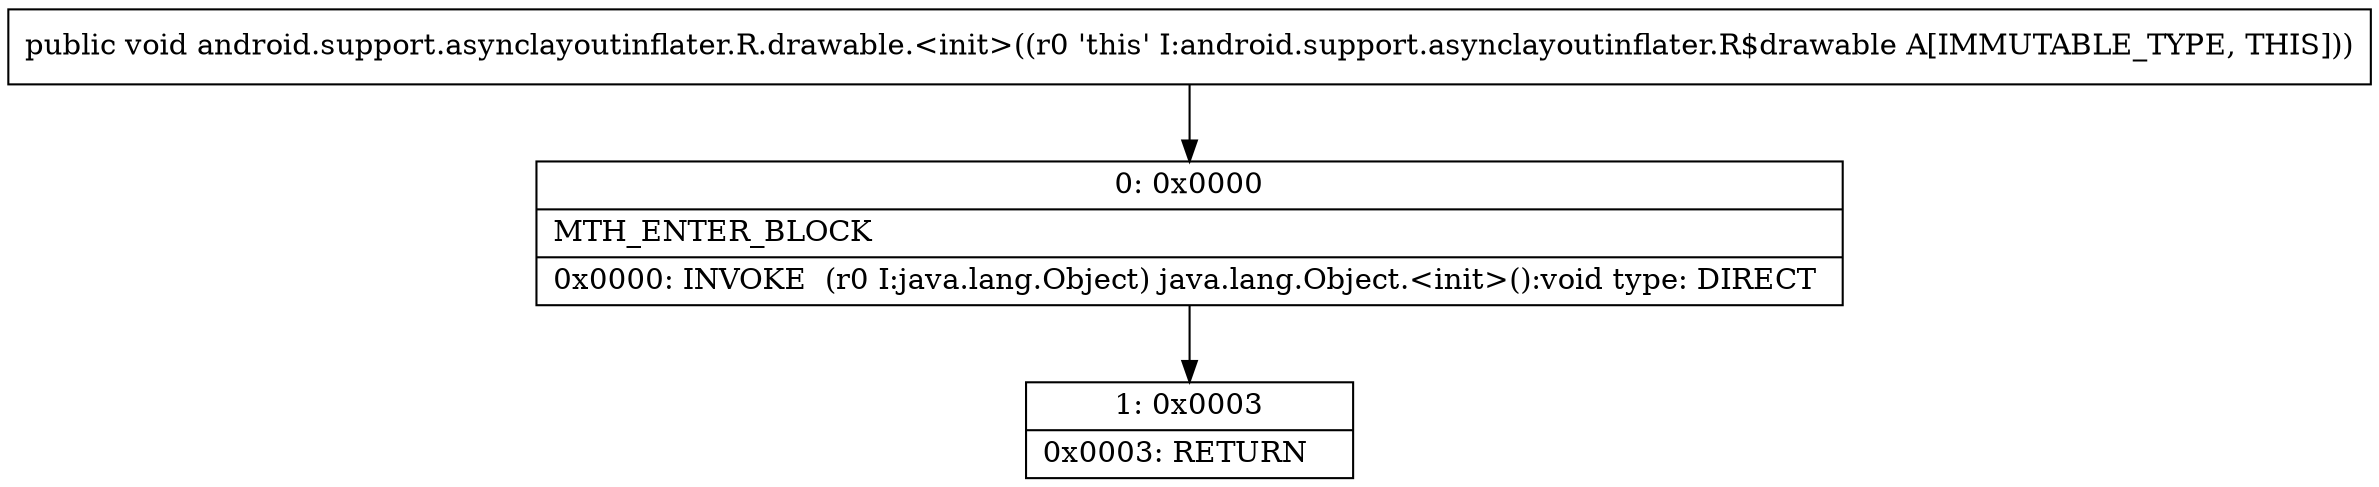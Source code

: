 digraph "CFG forandroid.support.asynclayoutinflater.R.drawable.\<init\>()V" {
Node_0 [shape=record,label="{0\:\ 0x0000|MTH_ENTER_BLOCK\l|0x0000: INVOKE  (r0 I:java.lang.Object) java.lang.Object.\<init\>():void type: DIRECT \l}"];
Node_1 [shape=record,label="{1\:\ 0x0003|0x0003: RETURN   \l}"];
MethodNode[shape=record,label="{public void android.support.asynclayoutinflater.R.drawable.\<init\>((r0 'this' I:android.support.asynclayoutinflater.R$drawable A[IMMUTABLE_TYPE, THIS])) }"];
MethodNode -> Node_0;
Node_0 -> Node_1;
}

